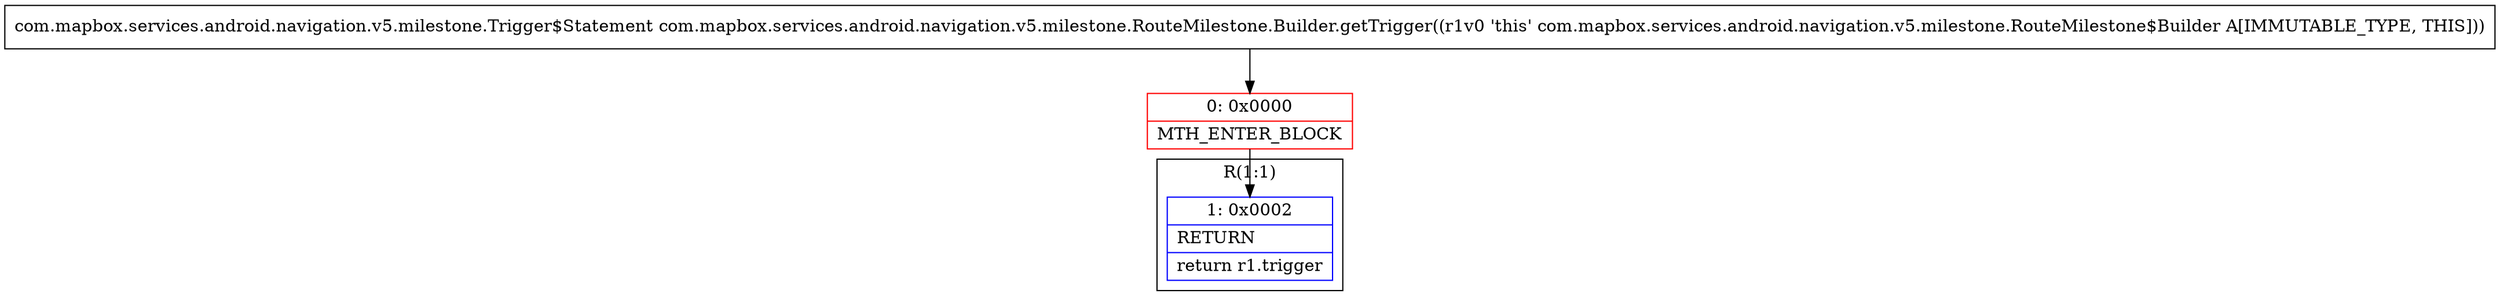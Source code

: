 digraph "CFG forcom.mapbox.services.android.navigation.v5.milestone.RouteMilestone.Builder.getTrigger()Lcom\/mapbox\/services\/android\/navigation\/v5\/milestone\/Trigger$Statement;" {
subgraph cluster_Region_2010959648 {
label = "R(1:1)";
node [shape=record,color=blue];
Node_1 [shape=record,label="{1\:\ 0x0002|RETURN\l|return r1.trigger\l}"];
}
Node_0 [shape=record,color=red,label="{0\:\ 0x0000|MTH_ENTER_BLOCK\l}"];
MethodNode[shape=record,label="{com.mapbox.services.android.navigation.v5.milestone.Trigger$Statement com.mapbox.services.android.navigation.v5.milestone.RouteMilestone.Builder.getTrigger((r1v0 'this' com.mapbox.services.android.navigation.v5.milestone.RouteMilestone$Builder A[IMMUTABLE_TYPE, THIS])) }"];
MethodNode -> Node_0;
Node_0 -> Node_1;
}

